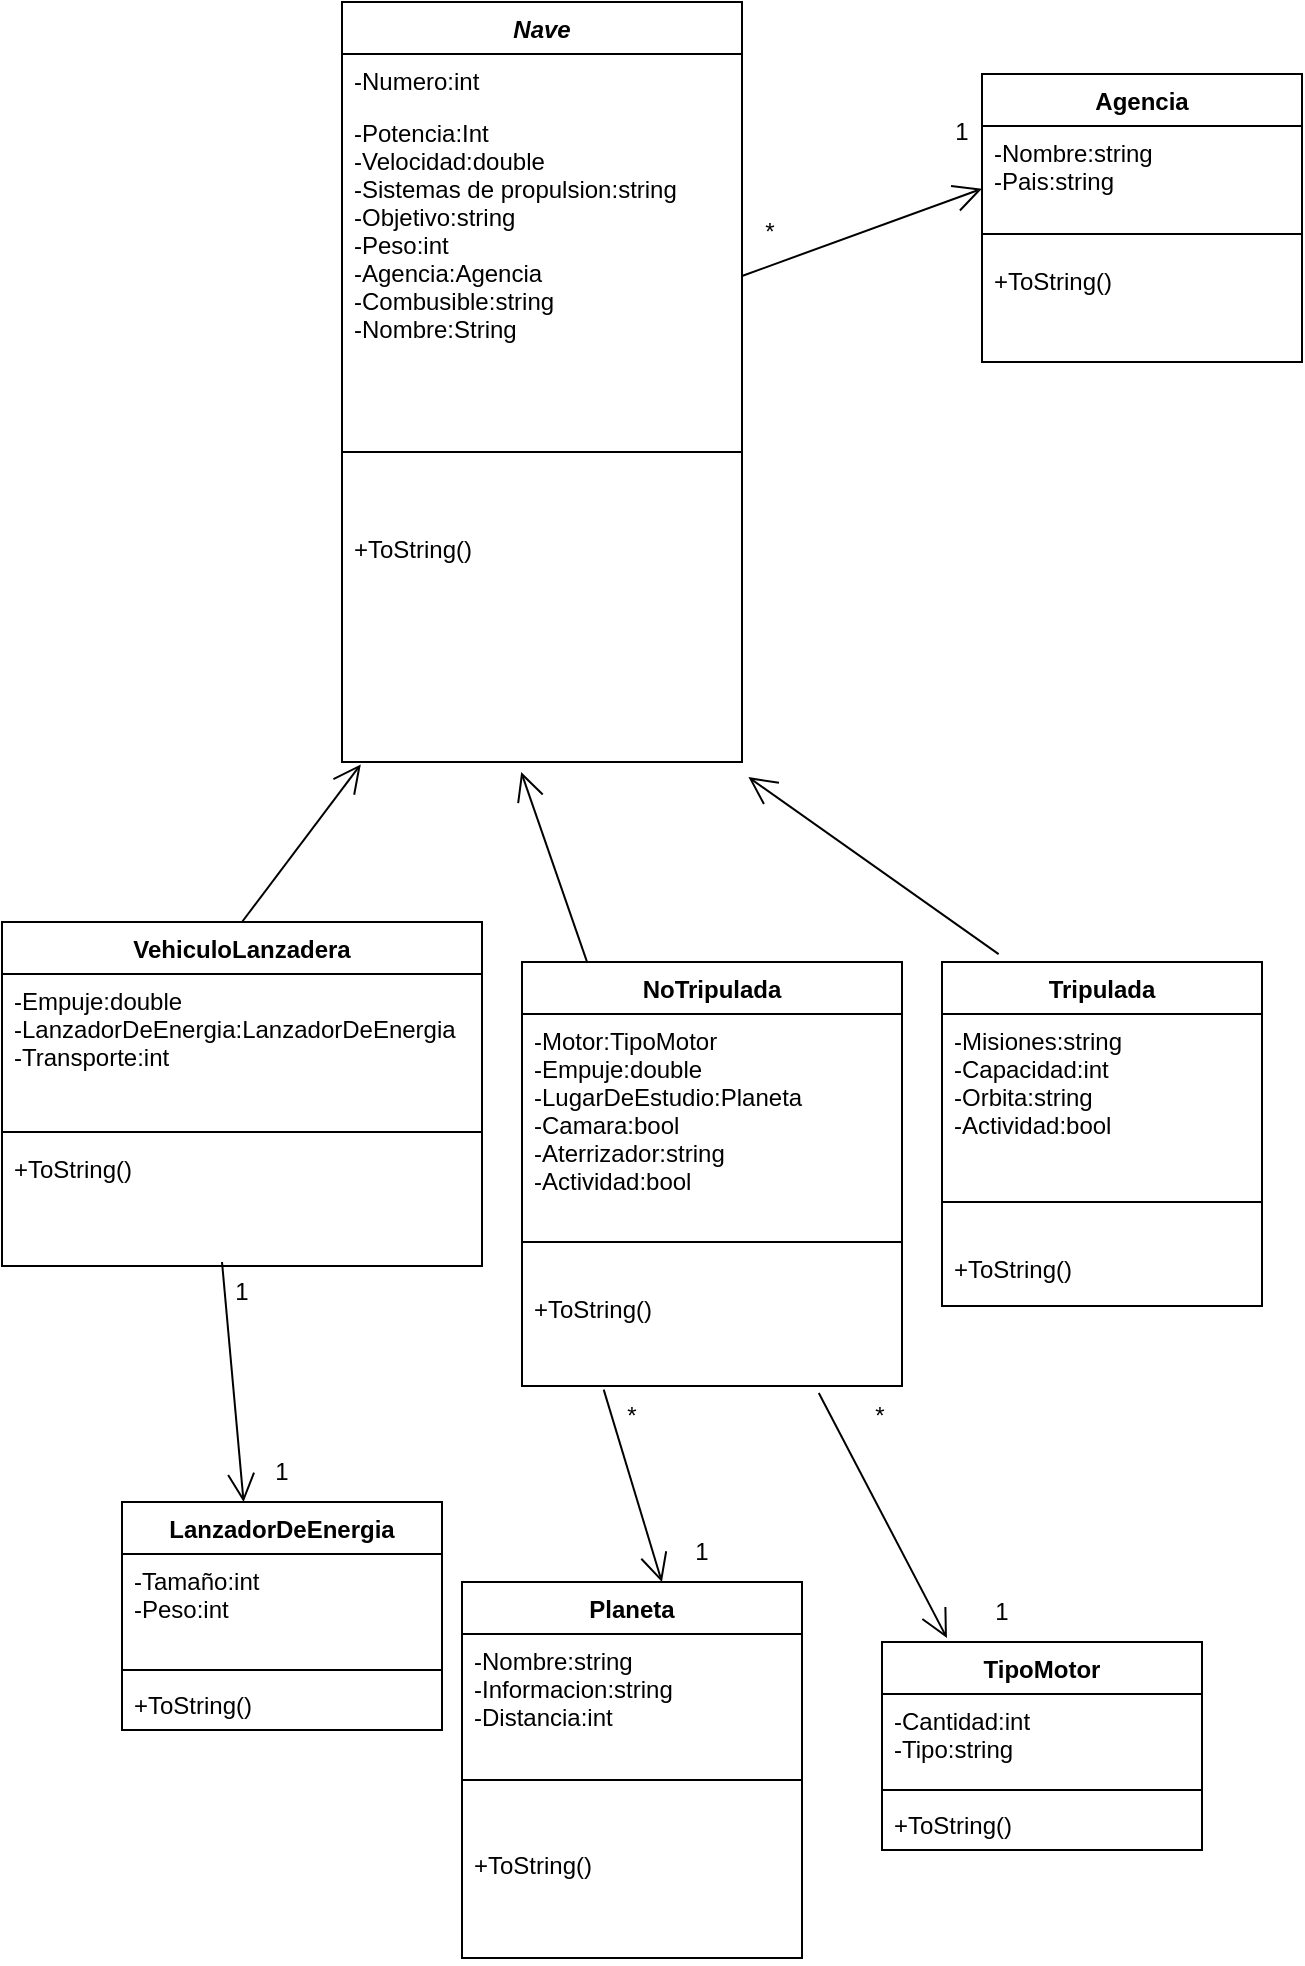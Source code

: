 <mxfile version="20.6.0" type="device"><diagram id="dXy55AgvZu-1JfeRbbhw" name="Página-1"><mxGraphModel dx="1422" dy="794" grid="1" gridSize="10" guides="1" tooltips="1" connect="1" arrows="1" fold="1" page="1" pageScale="1" pageWidth="1169" pageHeight="1654" math="0" shadow="0"><root><mxCell id="0"/><mxCell id="1" parent="0"/><mxCell id="7seYoGPOlMi31Oc80PsI-5" value="Nave&#10;" style="swimlane;fontStyle=3;align=center;verticalAlign=top;childLayout=stackLayout;horizontal=1;startSize=26;horizontalStack=0;resizeParent=1;resizeParentMax=0;resizeLast=0;collapsible=1;marginBottom=0;" parent="1" vertex="1"><mxGeometry x="200" y="90" width="200" height="380" as="geometry"/></mxCell><mxCell id="7seYoGPOlMi31Oc80PsI-6" value="-Numero:int" style="text;strokeColor=none;fillColor=none;align=left;verticalAlign=top;spacingLeft=4;spacingRight=4;overflow=hidden;rotatable=0;points=[[0,0.5],[1,0.5]];portConstraint=eastwest;fontStyle=0" parent="7seYoGPOlMi31Oc80PsI-5" vertex="1"><mxGeometry y="26" width="200" height="26" as="geometry"/></mxCell><mxCell id="7seYoGPOlMi31Oc80PsI-37" value="-Potencia:Int&#10;-Velocidad:double&#10;-Sistemas de propulsion:string&#10;-Objetivo:string&#10;-Peso:int&#10;-Agencia:Agencia&#10;-Combusible:string&#10;-Nombre:String" style="text;strokeColor=none;fillColor=none;align=left;verticalAlign=top;spacingLeft=4;spacingRight=4;overflow=hidden;rotatable=0;points=[[0,0.5],[1,0.5]];portConstraint=eastwest;fontStyle=0" parent="7seYoGPOlMi31Oc80PsI-5" vertex="1"><mxGeometry y="52" width="200" height="138" as="geometry"/></mxCell><mxCell id="7seYoGPOlMi31Oc80PsI-7" value="" style="line;strokeWidth=1;fillColor=none;align=left;verticalAlign=middle;spacingTop=-1;spacingLeft=3;spacingRight=3;rotatable=0;labelPosition=right;points=[];portConstraint=eastwest;strokeColor=inherit;" parent="7seYoGPOlMi31Oc80PsI-5" vertex="1"><mxGeometry y="190" width="200" height="70" as="geometry"/></mxCell><mxCell id="7seYoGPOlMi31Oc80PsI-8" value="+ToString()" style="text;strokeColor=none;fillColor=none;align=left;verticalAlign=top;spacingLeft=4;spacingRight=4;overflow=hidden;rotatable=0;points=[[0,0.5],[1,0.5]];portConstraint=eastwest;" parent="7seYoGPOlMi31Oc80PsI-5" vertex="1"><mxGeometry y="260" width="200" height="120" as="geometry"/></mxCell><mxCell id="7seYoGPOlMi31Oc80PsI-9" value="VehiculoLanzadera&#10;" style="swimlane;fontStyle=1;align=center;verticalAlign=top;childLayout=stackLayout;horizontal=1;startSize=26;horizontalStack=0;resizeParent=1;resizeParentMax=0;resizeLast=0;collapsible=1;marginBottom=0;" parent="1" vertex="1"><mxGeometry x="30" y="550" width="240" height="172" as="geometry"/></mxCell><mxCell id="7seYoGPOlMi31Oc80PsI-10" value="-Empuje:double&#10;-LanzadorDeEnergia:LanzadorDeEnergia&#10;-Transporte:int&#10;" style="text;strokeColor=none;fillColor=none;align=left;verticalAlign=top;spacingLeft=4;spacingRight=4;overflow=hidden;rotatable=0;points=[[0,0.5],[1,0.5]];portConstraint=eastwest;" parent="7seYoGPOlMi31Oc80PsI-9" vertex="1"><mxGeometry y="26" width="240" height="74" as="geometry"/></mxCell><mxCell id="7seYoGPOlMi31Oc80PsI-11" value="" style="line;strokeWidth=1;fillColor=none;align=left;verticalAlign=middle;spacingTop=-1;spacingLeft=3;spacingRight=3;rotatable=0;labelPosition=right;points=[];portConstraint=eastwest;strokeColor=inherit;" parent="7seYoGPOlMi31Oc80PsI-9" vertex="1"><mxGeometry y="100" width="240" height="10" as="geometry"/></mxCell><mxCell id="7seYoGPOlMi31Oc80PsI-12" value="+ToString()" style="text;strokeColor=none;fillColor=none;align=left;verticalAlign=top;spacingLeft=4;spacingRight=4;overflow=hidden;rotatable=0;points=[[0,0.5],[1,0.5]];portConstraint=eastwest;" parent="7seYoGPOlMi31Oc80PsI-9" vertex="1"><mxGeometry y="110" width="240" height="62" as="geometry"/></mxCell><mxCell id="7seYoGPOlMi31Oc80PsI-17" value="NoTripulada&#10;" style="swimlane;fontStyle=1;align=center;verticalAlign=top;childLayout=stackLayout;horizontal=1;startSize=26;horizontalStack=0;resizeParent=1;resizeParentMax=0;resizeLast=0;collapsible=1;marginBottom=0;" parent="1" vertex="1"><mxGeometry x="290" y="570" width="190" height="212" as="geometry"/></mxCell><mxCell id="7seYoGPOlMi31Oc80PsI-18" value="-Motor:TipoMotor&#10;-Empuje:double&#10;-LugarDeEstudio:Planeta&#10;-Camara:bool&#10;-Aterrizador:string&#10;-Actividad:bool" style="text;strokeColor=none;fillColor=none;align=left;verticalAlign=top;spacingLeft=4;spacingRight=4;overflow=hidden;rotatable=0;points=[[0,0.5],[1,0.5]];portConstraint=eastwest;" parent="7seYoGPOlMi31Oc80PsI-17" vertex="1"><mxGeometry y="26" width="190" height="94" as="geometry"/></mxCell><mxCell id="7seYoGPOlMi31Oc80PsI-19" value="" style="line;strokeWidth=1;fillColor=none;align=left;verticalAlign=middle;spacingTop=-1;spacingLeft=3;spacingRight=3;rotatable=0;labelPosition=right;points=[];portConstraint=eastwest;strokeColor=inherit;" parent="7seYoGPOlMi31Oc80PsI-17" vertex="1"><mxGeometry y="120" width="190" height="40" as="geometry"/></mxCell><mxCell id="7seYoGPOlMi31Oc80PsI-20" value="+ToString()" style="text;strokeColor=none;fillColor=none;align=left;verticalAlign=top;spacingLeft=4;spacingRight=4;overflow=hidden;rotatable=0;points=[[0,0.5],[1,0.5]];portConstraint=eastwest;" parent="7seYoGPOlMi31Oc80PsI-17" vertex="1"><mxGeometry y="160" width="190" height="52" as="geometry"/></mxCell><mxCell id="7seYoGPOlMi31Oc80PsI-21" value="Tripulada&#10;" style="swimlane;fontStyle=1;align=center;verticalAlign=top;childLayout=stackLayout;horizontal=1;startSize=26;horizontalStack=0;resizeParent=1;resizeParentMax=0;resizeLast=0;collapsible=1;marginBottom=0;" parent="1" vertex="1"><mxGeometry x="500" y="570" width="160" height="172" as="geometry"/></mxCell><mxCell id="7seYoGPOlMi31Oc80PsI-22" value="-Misiones:string&#10;-Capacidad:int&#10;-Orbita:string&#10;-Actividad:bool" style="text;strokeColor=none;fillColor=none;align=left;verticalAlign=top;spacingLeft=4;spacingRight=4;overflow=hidden;rotatable=0;points=[[0,0.5],[1,0.5]];portConstraint=eastwest;" parent="7seYoGPOlMi31Oc80PsI-21" vertex="1"><mxGeometry y="26" width="160" height="74" as="geometry"/></mxCell><mxCell id="7seYoGPOlMi31Oc80PsI-23" value="" style="line;strokeWidth=1;fillColor=none;align=left;verticalAlign=middle;spacingTop=-1;spacingLeft=3;spacingRight=3;rotatable=0;labelPosition=right;points=[];portConstraint=eastwest;strokeColor=inherit;" parent="7seYoGPOlMi31Oc80PsI-21" vertex="1"><mxGeometry y="100" width="160" height="40" as="geometry"/></mxCell><mxCell id="7seYoGPOlMi31Oc80PsI-24" value="+ToString()" style="text;strokeColor=none;fillColor=none;align=left;verticalAlign=top;spacingLeft=4;spacingRight=4;overflow=hidden;rotatable=0;points=[[0,0.5],[1,0.5]];portConstraint=eastwest;" parent="7seYoGPOlMi31Oc80PsI-21" vertex="1"><mxGeometry y="140" width="160" height="32" as="geometry"/></mxCell><mxCell id="7seYoGPOlMi31Oc80PsI-25" value="" style="endArrow=open;endFill=1;endSize=12;html=1;rounded=0;exitX=0.5;exitY=0;exitDx=0;exitDy=0;entryX=0.047;entryY=1.01;entryDx=0;entryDy=0;entryPerimeter=0;" parent="1" target="7seYoGPOlMi31Oc80PsI-8" edge="1"><mxGeometry width="160" relative="1" as="geometry"><mxPoint x="150" y="550" as="sourcePoint"/><mxPoint x="230" y="564.96" as="targetPoint"/></mxGeometry></mxCell><mxCell id="7seYoGPOlMi31Oc80PsI-26" value="" style="endArrow=open;endFill=1;endSize=12;html=1;rounded=0;exitX=0.172;exitY=0.002;exitDx=0;exitDy=0;entryX=0.448;entryY=1.042;entryDx=0;entryDy=0;entryPerimeter=0;exitPerimeter=0;" parent="1" source="7seYoGPOlMi31Oc80PsI-17" target="7seYoGPOlMi31Oc80PsI-8" edge="1"><mxGeometry width="160" relative="1" as="geometry"><mxPoint x="300" y="550" as="sourcePoint"/><mxPoint x="306" y="568" as="targetPoint"/></mxGeometry></mxCell><mxCell id="7seYoGPOlMi31Oc80PsI-27" value="" style="endArrow=open;endFill=1;endSize=12;html=1;rounded=0;exitX=0.177;exitY=-0.023;exitDx=0;exitDy=0;entryX=1.016;entryY=1.063;entryDx=0;entryDy=0;entryPerimeter=0;exitPerimeter=0;" parent="1" source="7seYoGPOlMi31Oc80PsI-21" target="7seYoGPOlMi31Oc80PsI-8" edge="1"><mxGeometry width="160" relative="1" as="geometry"><mxPoint x="450" y="550" as="sourcePoint"/><mxPoint x="392.08" y="561.84" as="targetPoint"/></mxGeometry></mxCell><mxCell id="7seYoGPOlMi31Oc80PsI-28" value="Agencia" style="swimlane;fontStyle=1;align=center;verticalAlign=top;childLayout=stackLayout;horizontal=1;startSize=26;horizontalStack=0;resizeParent=1;resizeParentMax=0;resizeLast=0;collapsible=1;marginBottom=0;" parent="1" vertex="1"><mxGeometry x="520" y="126" width="160" height="144" as="geometry"/></mxCell><mxCell id="7seYoGPOlMi31Oc80PsI-29" value="-Nombre:string&#10;-Pais:string" style="text;strokeColor=none;fillColor=none;align=left;verticalAlign=top;spacingLeft=4;spacingRight=4;overflow=hidden;rotatable=0;points=[[0,0.5],[1,0.5]];portConstraint=eastwest;" parent="7seYoGPOlMi31Oc80PsI-28" vertex="1"><mxGeometry y="26" width="160" height="44" as="geometry"/></mxCell><mxCell id="7seYoGPOlMi31Oc80PsI-30" value="" style="line;strokeWidth=1;fillColor=none;align=left;verticalAlign=middle;spacingTop=-1;spacingLeft=3;spacingRight=3;rotatable=0;labelPosition=right;points=[];portConstraint=eastwest;strokeColor=inherit;" parent="7seYoGPOlMi31Oc80PsI-28" vertex="1"><mxGeometry y="70" width="160" height="20" as="geometry"/></mxCell><mxCell id="7seYoGPOlMi31Oc80PsI-31" value="+ToString()" style="text;strokeColor=none;fillColor=none;align=left;verticalAlign=top;spacingLeft=4;spacingRight=4;overflow=hidden;rotatable=0;points=[[0,0.5],[1,0.5]];portConstraint=eastwest;" parent="7seYoGPOlMi31Oc80PsI-28" vertex="1"><mxGeometry y="90" width="160" height="54" as="geometry"/></mxCell><mxCell id="7seYoGPOlMi31Oc80PsI-32" value="" style="endArrow=open;endFill=1;endSize=12;html=1;rounded=0;exitX=0.25;exitY=1;exitDx=0;exitDy=0;entryX=0;entryY=0.712;entryDx=0;entryDy=0;entryPerimeter=0;" parent="1" target="7seYoGPOlMi31Oc80PsI-29" edge="1"><mxGeometry width="160" relative="1" as="geometry"><mxPoint x="400" y="227.0" as="sourcePoint"/><mxPoint x="578" y="190" as="targetPoint"/></mxGeometry></mxCell><mxCell id="7seYoGPOlMi31Oc80PsI-34" value="*" style="text;html=1;strokeColor=none;fillColor=none;align=center;verticalAlign=middle;whiteSpace=wrap;rounded=0;" parent="1" vertex="1"><mxGeometry x="384" y="190" width="60" height="30" as="geometry"/></mxCell><mxCell id="7seYoGPOlMi31Oc80PsI-35" value="1" style="text;html=1;strokeColor=none;fillColor=none;align=center;verticalAlign=middle;whiteSpace=wrap;rounded=0;" parent="1" vertex="1"><mxGeometry x="480" y="140" width="60" height="30" as="geometry"/></mxCell><mxCell id="7seYoGPOlMi31Oc80PsI-40" value="LanzadorDeEnergia" style="swimlane;fontStyle=1;align=center;verticalAlign=top;childLayout=stackLayout;horizontal=1;startSize=26;horizontalStack=0;resizeParent=1;resizeParentMax=0;resizeLast=0;collapsible=1;marginBottom=0;" parent="1" vertex="1"><mxGeometry x="90" y="840" width="160" height="114" as="geometry"/></mxCell><mxCell id="7seYoGPOlMi31Oc80PsI-41" value="-Tamaño:int&#10;-Peso:int" style="text;strokeColor=none;fillColor=none;align=left;verticalAlign=top;spacingLeft=4;spacingRight=4;overflow=hidden;rotatable=0;points=[[0,0.5],[1,0.5]];portConstraint=eastwest;" parent="7seYoGPOlMi31Oc80PsI-40" vertex="1"><mxGeometry y="26" width="160" height="54" as="geometry"/></mxCell><mxCell id="7seYoGPOlMi31Oc80PsI-42" value="" style="line;strokeWidth=1;fillColor=none;align=left;verticalAlign=middle;spacingTop=-1;spacingLeft=3;spacingRight=3;rotatable=0;labelPosition=right;points=[];portConstraint=eastwest;strokeColor=inherit;" parent="7seYoGPOlMi31Oc80PsI-40" vertex="1"><mxGeometry y="80" width="160" height="8" as="geometry"/></mxCell><mxCell id="7seYoGPOlMi31Oc80PsI-43" value="+ToString()" style="text;strokeColor=none;fillColor=none;align=left;verticalAlign=top;spacingLeft=4;spacingRight=4;overflow=hidden;rotatable=0;points=[[0,0.5],[1,0.5]];portConstraint=eastwest;" parent="7seYoGPOlMi31Oc80PsI-40" vertex="1"><mxGeometry y="88" width="160" height="26" as="geometry"/></mxCell><mxCell id="7seYoGPOlMi31Oc80PsI-44" value="" style="endArrow=open;endFill=1;endSize=12;html=1;rounded=0;exitX=0.406;exitY=1.02;exitDx=0;exitDy=0;exitPerimeter=0;" parent="1" edge="1"><mxGeometry width="160" relative="1" as="geometry"><mxPoint x="140.0" y="720.0" as="sourcePoint"/><mxPoint x="150.807" y="840" as="targetPoint"/></mxGeometry></mxCell><mxCell id="7seYoGPOlMi31Oc80PsI-45" value="1" style="text;html=1;strokeColor=none;fillColor=none;align=center;verticalAlign=middle;whiteSpace=wrap;rounded=0;" parent="1" vertex="1"><mxGeometry x="120" y="720" width="60" height="30" as="geometry"/></mxCell><mxCell id="7seYoGPOlMi31Oc80PsI-46" value="1" style="text;html=1;strokeColor=none;fillColor=none;align=center;verticalAlign=middle;whiteSpace=wrap;rounded=0;" parent="1" vertex="1"><mxGeometry x="140" y="810" width="60" height="30" as="geometry"/></mxCell><mxCell id="7seYoGPOlMi31Oc80PsI-47" value="TipoMotor" style="swimlane;fontStyle=1;align=center;verticalAlign=top;childLayout=stackLayout;horizontal=1;startSize=26;horizontalStack=0;resizeParent=1;resizeParentMax=0;resizeLast=0;collapsible=1;marginBottom=0;" parent="1" vertex="1"><mxGeometry x="470" y="910" width="160" height="104" as="geometry"/></mxCell><mxCell id="7seYoGPOlMi31Oc80PsI-48" value="-Cantidad:int&#10;-Tipo:string&#10;" style="text;strokeColor=none;fillColor=none;align=left;verticalAlign=top;spacingLeft=4;spacingRight=4;overflow=hidden;rotatable=0;points=[[0,0.5],[1,0.5]];portConstraint=eastwest;" parent="7seYoGPOlMi31Oc80PsI-47" vertex="1"><mxGeometry y="26" width="160" height="44" as="geometry"/></mxCell><mxCell id="7seYoGPOlMi31Oc80PsI-49" value="" style="line;strokeWidth=1;fillColor=none;align=left;verticalAlign=middle;spacingTop=-1;spacingLeft=3;spacingRight=3;rotatable=0;labelPosition=right;points=[];portConstraint=eastwest;strokeColor=inherit;" parent="7seYoGPOlMi31Oc80PsI-47" vertex="1"><mxGeometry y="70" width="160" height="8" as="geometry"/></mxCell><mxCell id="7seYoGPOlMi31Oc80PsI-50" value="+ToString()" style="text;strokeColor=none;fillColor=none;align=left;verticalAlign=top;spacingLeft=4;spacingRight=4;overflow=hidden;rotatable=0;points=[[0,0.5],[1,0.5]];portConstraint=eastwest;" parent="7seYoGPOlMi31Oc80PsI-47" vertex="1"><mxGeometry y="78" width="160" height="26" as="geometry"/></mxCell><mxCell id="7seYoGPOlMi31Oc80PsI-51" value="" style="endArrow=open;endFill=1;endSize=12;html=1;rounded=0;exitX=0.781;exitY=1.067;exitDx=0;exitDy=0;exitPerimeter=0;entryX=0.203;entryY=-0.019;entryDx=0;entryDy=0;entryPerimeter=0;" parent="1" source="7seYoGPOlMi31Oc80PsI-20" target="7seYoGPOlMi31Oc80PsI-47" edge="1"><mxGeometry width="160" relative="1" as="geometry"><mxPoint x="494" y="800.0" as="sourcePoint"/><mxPoint x="504.807" y="920" as="targetPoint"/></mxGeometry></mxCell><mxCell id="7seYoGPOlMi31Oc80PsI-52" value="1" style="text;html=1;strokeColor=none;fillColor=none;align=center;verticalAlign=middle;whiteSpace=wrap;rounded=0;" parent="1" vertex="1"><mxGeometry x="500" y="880" width="60" height="30" as="geometry"/></mxCell><mxCell id="7seYoGPOlMi31Oc80PsI-54" value="*" style="text;html=1;strokeColor=none;fillColor=none;align=center;verticalAlign=middle;whiteSpace=wrap;rounded=0;" parent="1" vertex="1"><mxGeometry x="444" y="782" width="50" height="30" as="geometry"/></mxCell><mxCell id="7seYoGPOlMi31Oc80PsI-55" value="Planeta" style="swimlane;fontStyle=1;align=center;verticalAlign=top;childLayout=stackLayout;horizontal=1;startSize=26;horizontalStack=0;resizeParent=1;resizeParentMax=0;resizeLast=0;collapsible=1;marginBottom=0;" parent="1" vertex="1"><mxGeometry x="260" y="880" width="170" height="188" as="geometry"/></mxCell><mxCell id="7seYoGPOlMi31Oc80PsI-56" value="-Nombre:string&#10;-Informacion:string&#10;-Distancia:int" style="text;strokeColor=none;fillColor=none;align=left;verticalAlign=top;spacingLeft=4;spacingRight=4;overflow=hidden;rotatable=0;points=[[0,0.5],[1,0.5]];portConstraint=eastwest;" parent="7seYoGPOlMi31Oc80PsI-55" vertex="1"><mxGeometry y="26" width="170" height="44" as="geometry"/></mxCell><mxCell id="7seYoGPOlMi31Oc80PsI-57" value="" style="line;strokeWidth=1;fillColor=none;align=left;verticalAlign=middle;spacingTop=-1;spacingLeft=3;spacingRight=3;rotatable=0;labelPosition=right;points=[];portConstraint=eastwest;strokeColor=inherit;" parent="7seYoGPOlMi31Oc80PsI-55" vertex="1"><mxGeometry y="70" width="170" height="58" as="geometry"/></mxCell><mxCell id="7seYoGPOlMi31Oc80PsI-58" value="+ToString()" style="text;strokeColor=none;fillColor=none;align=left;verticalAlign=top;spacingLeft=4;spacingRight=4;overflow=hidden;rotatable=0;points=[[0,0.5],[1,0.5]];portConstraint=eastwest;" parent="7seYoGPOlMi31Oc80PsI-55" vertex="1"><mxGeometry y="128" width="170" height="60" as="geometry"/></mxCell><mxCell id="7seYoGPOlMi31Oc80PsI-61" value="" style="endArrow=open;endFill=1;endSize=12;html=1;rounded=0;exitX=0.215;exitY=1.035;exitDx=0;exitDy=0;exitPerimeter=0;entryX=0.588;entryY=0;entryDx=0;entryDy=0;entryPerimeter=0;" parent="1" source="7seYoGPOlMi31Oc80PsI-20" target="7seYoGPOlMi31Oc80PsI-55" edge="1"><mxGeometry width="160" relative="1" as="geometry"><mxPoint x="370" y="790.0" as="sourcePoint"/><mxPoint x="378.48" y="898.024" as="targetPoint"/></mxGeometry></mxCell><mxCell id="7seYoGPOlMi31Oc80PsI-62" value="*" style="text;html=1;strokeColor=none;fillColor=none;align=center;verticalAlign=middle;whiteSpace=wrap;rounded=0;" parent="1" vertex="1"><mxGeometry x="320" y="782" width="50" height="30" as="geometry"/></mxCell><mxCell id="7seYoGPOlMi31Oc80PsI-64" value="1" style="text;html=1;strokeColor=none;fillColor=none;align=center;verticalAlign=middle;whiteSpace=wrap;rounded=0;" parent="1" vertex="1"><mxGeometry x="350" y="850" width="60" height="30" as="geometry"/></mxCell></root></mxGraphModel></diagram></mxfile>